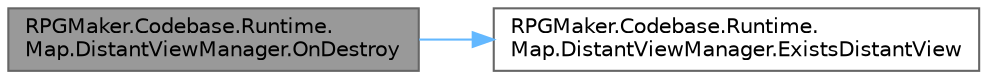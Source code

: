 digraph "RPGMaker.Codebase.Runtime.Map.DistantViewManager.OnDestroy"
{
 // LATEX_PDF_SIZE
  bgcolor="transparent";
  edge [fontname=Helvetica,fontsize=10,labelfontname=Helvetica,labelfontsize=10];
  node [fontname=Helvetica,fontsize=10,shape=box,height=0.2,width=0.4];
  rankdir="LR";
  Node1 [id="Node000001",label="RPGMaker.Codebase.Runtime.\lMap.DistantViewManager.OnDestroy",height=0.2,width=0.4,color="gray40", fillcolor="grey60", style="filled", fontcolor="black",tooltip="削除時（スクロール座標初期化）"];
  Node1 -> Node2 [id="edge1_Node000001_Node000002",color="steelblue1",style="solid",tooltip=" "];
  Node2 [id="Node000002",label="RPGMaker.Codebase.Runtime.\lMap.DistantViewManager.ExistsDistantView",height=0.2,width=0.4,color="grey40", fillcolor="white", style="filled",URL="$da/dc6/class_r_p_g_maker_1_1_codebase_1_1_runtime_1_1_map_1_1_distant_view_manager.html#af01a5c3a2798e14efcaae2bf9c05cfcc",tooltip=" "];
}
